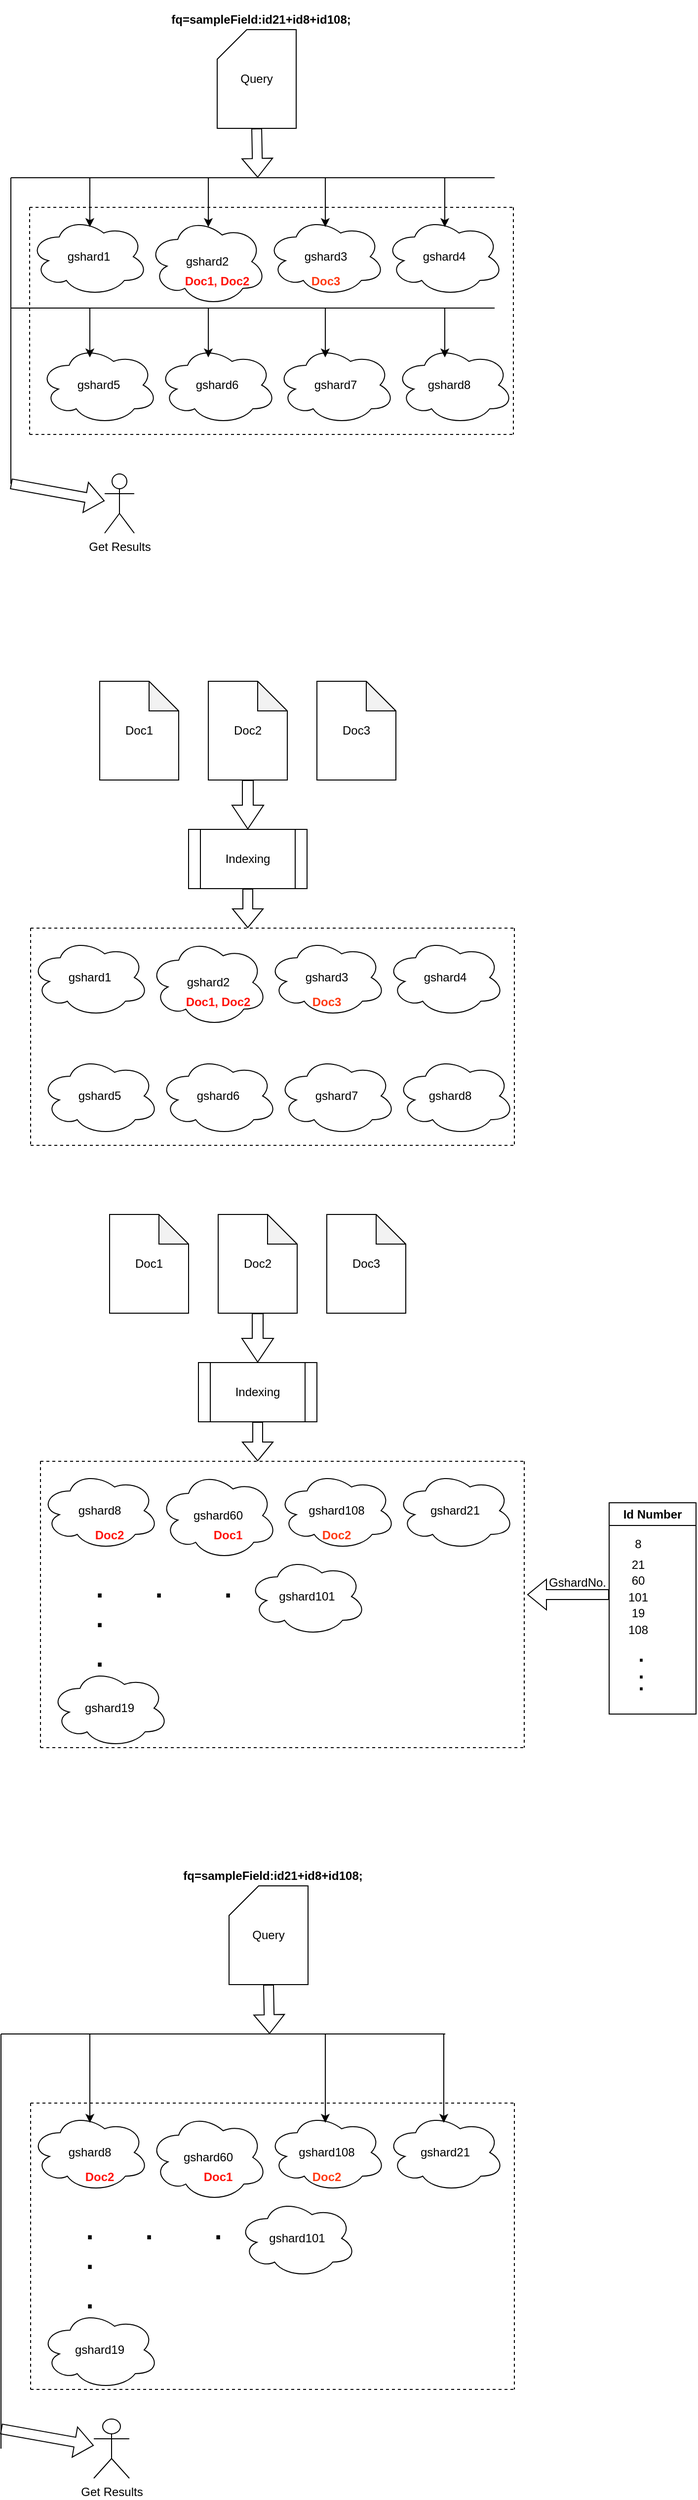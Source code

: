 <mxfile version="22.1.4" type="github">
  <diagram name="Page-1" id="JAZEwTTPHWBEdXGYPn7u">
    <mxGraphModel dx="794" dy="1330" grid="0" gridSize="10" guides="1" tooltips="1" connect="1" arrows="1" fold="1" page="1" pageScale="1" pageWidth="1169" pageHeight="827" math="0" shadow="0">
      <root>
        <mxCell id="0" />
        <mxCell id="1" parent="0" />
        <mxCell id="rSm9kVEbdHUkBL9kP83v-1" value="gshard1" style="ellipse;shape=cloud;whiteSpace=wrap;html=1;" vertex="1" parent="1">
          <mxGeometry x="140" y="200" width="120" height="80" as="geometry" />
        </mxCell>
        <mxCell id="rSm9kVEbdHUkBL9kP83v-2" value="gshard2" style="ellipse;shape=cloud;whiteSpace=wrap;html=1;" vertex="1" parent="1">
          <mxGeometry x="260" y="200" width="120" height="90" as="geometry" />
        </mxCell>
        <mxCell id="rSm9kVEbdHUkBL9kP83v-3" value="gshard3" style="ellipse;shape=cloud;whiteSpace=wrap;html=1;" vertex="1" parent="1">
          <mxGeometry x="380" y="200" width="120" height="80" as="geometry" />
        </mxCell>
        <mxCell id="rSm9kVEbdHUkBL9kP83v-4" value="gshard7" style="ellipse;shape=cloud;whiteSpace=wrap;html=1;" vertex="1" parent="1">
          <mxGeometry x="390" y="320" width="120" height="80" as="geometry" />
        </mxCell>
        <mxCell id="rSm9kVEbdHUkBL9kP83v-5" value="gshard6" style="ellipse;shape=cloud;whiteSpace=wrap;html=1;" vertex="1" parent="1">
          <mxGeometry x="270" y="320" width="120" height="80" as="geometry" />
        </mxCell>
        <mxCell id="rSm9kVEbdHUkBL9kP83v-6" value="gshard5" style="ellipse;shape=cloud;whiteSpace=wrap;html=1;" vertex="1" parent="1">
          <mxGeometry x="150" y="320" width="120" height="80" as="geometry" />
        </mxCell>
        <mxCell id="rSm9kVEbdHUkBL9kP83v-7" value="gshard4" style="ellipse;shape=cloud;whiteSpace=wrap;html=1;" vertex="1" parent="1">
          <mxGeometry x="500" y="200" width="120" height="80" as="geometry" />
        </mxCell>
        <mxCell id="rSm9kVEbdHUkBL9kP83v-8" value="gshard8&lt;span style=&quot;white-space: pre;&quot;&gt;&#x9;&lt;/span&gt;" style="ellipse;shape=cloud;whiteSpace=wrap;html=1;" vertex="1" parent="1">
          <mxGeometry x="510" y="320" width="120" height="80" as="geometry" />
        </mxCell>
        <mxCell id="rSm9kVEbdHUkBL9kP83v-9" value="" style="endArrow=none;dashed=1;html=1;rounded=0;" edge="1" parent="1">
          <mxGeometry width="50" height="50" relative="1" as="geometry">
            <mxPoint x="140" y="190" as="sourcePoint" />
            <mxPoint x="630" y="190" as="targetPoint" />
          </mxGeometry>
        </mxCell>
        <mxCell id="rSm9kVEbdHUkBL9kP83v-10" value="" style="endArrow=none;dashed=1;html=1;rounded=0;" edge="1" parent="1">
          <mxGeometry width="50" height="50" relative="1" as="geometry">
            <mxPoint x="630" y="190" as="sourcePoint" />
            <mxPoint x="630" y="410" as="targetPoint" />
          </mxGeometry>
        </mxCell>
        <mxCell id="rSm9kVEbdHUkBL9kP83v-11" value="" style="endArrow=none;dashed=1;html=1;rounded=0;" edge="1" parent="1">
          <mxGeometry width="50" height="50" relative="1" as="geometry">
            <mxPoint x="140" y="410" as="sourcePoint" />
            <mxPoint x="630" y="410" as="targetPoint" />
          </mxGeometry>
        </mxCell>
        <mxCell id="rSm9kVEbdHUkBL9kP83v-12" value="" style="endArrow=none;dashed=1;html=1;rounded=0;" edge="1" parent="1">
          <mxGeometry width="50" height="50" relative="1" as="geometry">
            <mxPoint x="140" y="190" as="sourcePoint" />
            <mxPoint x="140" y="410" as="targetPoint" />
          </mxGeometry>
        </mxCell>
        <mxCell id="rSm9kVEbdHUkBL9kP83v-13" value="Doc1" style="shape=note;whiteSpace=wrap;html=1;backgroundOutline=1;darkOpacity=0.05;" vertex="1" parent="1">
          <mxGeometry x="210" y="-60" width="80" height="100" as="geometry" />
        </mxCell>
        <mxCell id="rSm9kVEbdHUkBL9kP83v-14" value="Doc2" style="shape=note;whiteSpace=wrap;html=1;backgroundOutline=1;darkOpacity=0.05;" vertex="1" parent="1">
          <mxGeometry x="320" y="-60" width="80" height="100" as="geometry" />
        </mxCell>
        <mxCell id="rSm9kVEbdHUkBL9kP83v-15" value="Doc3" style="shape=note;whiteSpace=wrap;html=1;backgroundOutline=1;darkOpacity=0.05;" vertex="1" parent="1">
          <mxGeometry x="430" y="-60" width="80" height="100" as="geometry" />
        </mxCell>
        <mxCell id="rSm9kVEbdHUkBL9kP83v-16" value="" style="shape=flexArrow;endArrow=classic;html=1;rounded=0;width=11;endSize=7.67;" edge="1" parent="1">
          <mxGeometry width="50" height="50" relative="1" as="geometry">
            <mxPoint x="360" y="40" as="sourcePoint" />
            <mxPoint x="360" y="90" as="targetPoint" />
          </mxGeometry>
        </mxCell>
        <mxCell id="rSm9kVEbdHUkBL9kP83v-17" value="Indexing" style="shape=process;whiteSpace=wrap;html=1;backgroundOutline=1;" vertex="1" parent="1">
          <mxGeometry x="300" y="90" width="120" height="60" as="geometry" />
        </mxCell>
        <mxCell id="rSm9kVEbdHUkBL9kP83v-19" value="" style="shape=flexArrow;endArrow=classic;html=1;rounded=0;exitX=0.5;exitY=1;exitDx=0;exitDy=0;" edge="1" parent="1" source="rSm9kVEbdHUkBL9kP83v-17">
          <mxGeometry width="50" height="50" relative="1" as="geometry">
            <mxPoint x="300" y="190" as="sourcePoint" />
            <mxPoint x="360" y="190" as="targetPoint" />
          </mxGeometry>
        </mxCell>
        <mxCell id="rSm9kVEbdHUkBL9kP83v-20" value="&lt;b&gt;&lt;font color=&quot;#ff120a&quot;&gt;Doc1, Doc2&lt;/font&gt;&lt;/b&gt;" style="text;html=1;strokeColor=none;fillColor=none;align=center;verticalAlign=middle;whiteSpace=wrap;rounded=0;" vertex="1" parent="1">
          <mxGeometry x="290" y="250" width="80" height="30" as="geometry" />
        </mxCell>
        <mxCell id="rSm9kVEbdHUkBL9kP83v-21" value="&lt;b&gt;&lt;font color=&quot;#ff3912&quot;&gt;Doc3&lt;/font&gt;&lt;/b&gt;" style="text;html=1;strokeColor=none;fillColor=none;align=center;verticalAlign=middle;whiteSpace=wrap;rounded=0;" vertex="1" parent="1">
          <mxGeometry x="410" y="250" width="60" height="30" as="geometry" />
        </mxCell>
        <mxCell id="rSm9kVEbdHUkBL9kP83v-22" value="gshard8" style="ellipse;shape=cloud;whiteSpace=wrap;html=1;" vertex="1" parent="1">
          <mxGeometry x="150" y="740" width="120" height="80" as="geometry" />
        </mxCell>
        <mxCell id="rSm9kVEbdHUkBL9kP83v-23" value="gshard60" style="ellipse;shape=cloud;whiteSpace=wrap;html=1;" vertex="1" parent="1">
          <mxGeometry x="270" y="740" width="120" height="90" as="geometry" />
        </mxCell>
        <mxCell id="rSm9kVEbdHUkBL9kP83v-24" value="gshard108" style="ellipse;shape=cloud;whiteSpace=wrap;html=1;" vertex="1" parent="1">
          <mxGeometry x="390" y="740" width="120" height="80" as="geometry" />
        </mxCell>
        <mxCell id="rSm9kVEbdHUkBL9kP83v-28" value="gshard21" style="ellipse;shape=cloud;whiteSpace=wrap;html=1;" vertex="1" parent="1">
          <mxGeometry x="510" y="740" width="120" height="80" as="geometry" />
        </mxCell>
        <mxCell id="rSm9kVEbdHUkBL9kP83v-30" value="" style="endArrow=none;dashed=1;html=1;rounded=0;" edge="1" parent="1">
          <mxGeometry width="50" height="50" relative="1" as="geometry">
            <mxPoint x="150" y="730" as="sourcePoint" />
            <mxPoint x="640" y="730" as="targetPoint" />
          </mxGeometry>
        </mxCell>
        <mxCell id="rSm9kVEbdHUkBL9kP83v-31" value="" style="endArrow=none;dashed=1;html=1;rounded=0;" edge="1" parent="1">
          <mxGeometry width="50" height="50" relative="1" as="geometry">
            <mxPoint x="640" y="730" as="sourcePoint" />
            <mxPoint x="640" y="1020" as="targetPoint" />
          </mxGeometry>
        </mxCell>
        <mxCell id="rSm9kVEbdHUkBL9kP83v-32" value="" style="endArrow=none;dashed=1;html=1;rounded=0;" edge="1" parent="1">
          <mxGeometry width="50" height="50" relative="1" as="geometry">
            <mxPoint x="150" y="1020" as="sourcePoint" />
            <mxPoint x="640" y="1020" as="targetPoint" />
            <Array as="points">
              <mxPoint x="390" y="1020" />
            </Array>
          </mxGeometry>
        </mxCell>
        <mxCell id="rSm9kVEbdHUkBL9kP83v-33" value="" style="endArrow=none;dashed=1;html=1;rounded=0;" edge="1" parent="1">
          <mxGeometry width="50" height="50" relative="1" as="geometry">
            <mxPoint x="150" y="730" as="sourcePoint" />
            <mxPoint x="150" y="1020" as="targetPoint" />
          </mxGeometry>
        </mxCell>
        <mxCell id="rSm9kVEbdHUkBL9kP83v-34" value="Doc1" style="shape=note;whiteSpace=wrap;html=1;backgroundOutline=1;darkOpacity=0.05;" vertex="1" parent="1">
          <mxGeometry x="220" y="480" width="80" height="100" as="geometry" />
        </mxCell>
        <mxCell id="rSm9kVEbdHUkBL9kP83v-35" value="Doc2" style="shape=note;whiteSpace=wrap;html=1;backgroundOutline=1;darkOpacity=0.05;" vertex="1" parent="1">
          <mxGeometry x="330" y="480" width="80" height="100" as="geometry" />
        </mxCell>
        <mxCell id="rSm9kVEbdHUkBL9kP83v-36" value="Doc3" style="shape=note;whiteSpace=wrap;html=1;backgroundOutline=1;darkOpacity=0.05;" vertex="1" parent="1">
          <mxGeometry x="440" y="480" width="80" height="100" as="geometry" />
        </mxCell>
        <mxCell id="rSm9kVEbdHUkBL9kP83v-37" value="" style="shape=flexArrow;endArrow=classic;html=1;rounded=0;width=11;endSize=7.67;" edge="1" parent="1">
          <mxGeometry width="50" height="50" relative="1" as="geometry">
            <mxPoint x="370" y="580" as="sourcePoint" />
            <mxPoint x="370" y="630" as="targetPoint" />
          </mxGeometry>
        </mxCell>
        <mxCell id="rSm9kVEbdHUkBL9kP83v-38" value="Indexing" style="shape=process;whiteSpace=wrap;html=1;backgroundOutline=1;" vertex="1" parent="1">
          <mxGeometry x="310" y="630" width="120" height="60" as="geometry" />
        </mxCell>
        <mxCell id="rSm9kVEbdHUkBL9kP83v-39" value="" style="shape=flexArrow;endArrow=classic;html=1;rounded=0;exitX=0.5;exitY=1;exitDx=0;exitDy=0;" edge="1" parent="1" source="rSm9kVEbdHUkBL9kP83v-38">
          <mxGeometry width="50" height="50" relative="1" as="geometry">
            <mxPoint x="310" y="730" as="sourcePoint" />
            <mxPoint x="370" y="730" as="targetPoint" />
          </mxGeometry>
        </mxCell>
        <mxCell id="rSm9kVEbdHUkBL9kP83v-40" value="&lt;b&gt;&lt;font color=&quot;#ff120a&quot;&gt;Doc1&lt;/font&gt;&lt;/b&gt;" style="text;html=1;strokeColor=none;fillColor=none;align=center;verticalAlign=middle;whiteSpace=wrap;rounded=0;" vertex="1" parent="1">
          <mxGeometry x="300" y="790" width="80" height="30" as="geometry" />
        </mxCell>
        <mxCell id="rSm9kVEbdHUkBL9kP83v-41" value="&lt;b&gt;&lt;font color=&quot;#ff3912&quot;&gt;Doc2&lt;/font&gt;&lt;/b&gt;" style="text;html=1;strokeColor=none;fillColor=none;align=center;verticalAlign=middle;whiteSpace=wrap;rounded=0;" vertex="1" parent="1">
          <mxGeometry x="420" y="790" width="60" height="30" as="geometry" />
        </mxCell>
        <mxCell id="rSm9kVEbdHUkBL9kP83v-42" value="." style="text;html=1;strokeColor=none;fillColor=none;align=center;verticalAlign=middle;whiteSpace=wrap;rounded=0;strokeWidth=15;fontSize=39;" vertex="1" parent="1">
          <mxGeometry x="180" y="840" width="60" height="30" as="geometry" />
        </mxCell>
        <mxCell id="rSm9kVEbdHUkBL9kP83v-43" value="." style="text;html=1;strokeColor=none;fillColor=none;align=center;verticalAlign=middle;whiteSpace=wrap;rounded=0;strokeWidth=15;fontSize=39;" vertex="1" parent="1">
          <mxGeometry x="310" y="840" width="60" height="30" as="geometry" />
        </mxCell>
        <mxCell id="rSm9kVEbdHUkBL9kP83v-44" value="." style="text;html=1;strokeColor=none;fillColor=none;align=center;verticalAlign=middle;whiteSpace=wrap;rounded=0;strokeWidth=15;fontSize=39;" vertex="1" parent="1">
          <mxGeometry x="240" y="840" width="60" height="30" as="geometry" />
        </mxCell>
        <mxCell id="rSm9kVEbdHUkBL9kP83v-45" value="." style="text;html=1;strokeColor=none;fillColor=none;align=center;verticalAlign=middle;whiteSpace=wrap;rounded=0;strokeWidth=15;fontSize=39;" vertex="1" parent="1">
          <mxGeometry x="180" y="870" width="60" height="30" as="geometry" />
        </mxCell>
        <mxCell id="rSm9kVEbdHUkBL9kP83v-46" value="." style="text;html=1;strokeColor=none;fillColor=none;align=center;verticalAlign=middle;whiteSpace=wrap;rounded=0;strokeWidth=15;fontSize=39;" vertex="1" parent="1">
          <mxGeometry x="180" y="910" width="60" height="30" as="geometry" />
        </mxCell>
        <mxCell id="rSm9kVEbdHUkBL9kP83v-47" value="gshard101" style="ellipse;shape=cloud;whiteSpace=wrap;html=1;" vertex="1" parent="1">
          <mxGeometry x="360" y="827" width="120" height="80" as="geometry" />
        </mxCell>
        <mxCell id="rSm9kVEbdHUkBL9kP83v-48" value="gshard19" style="ellipse;shape=cloud;whiteSpace=wrap;html=1;" vertex="1" parent="1">
          <mxGeometry x="160" y="940" width="120" height="80" as="geometry" />
        </mxCell>
        <mxCell id="rSm9kVEbdHUkBL9kP83v-49" value="&lt;b&gt;&lt;font color=&quot;#ff120a&quot;&gt;Doc2&lt;/font&gt;&lt;/b&gt;" style="text;html=1;strokeColor=none;fillColor=none;align=center;verticalAlign=middle;whiteSpace=wrap;rounded=0;" vertex="1" parent="1">
          <mxGeometry x="180" y="790" width="80" height="30" as="geometry" />
        </mxCell>
        <mxCell id="rSm9kVEbdHUkBL9kP83v-50" value="gshard1" style="ellipse;shape=cloud;whiteSpace=wrap;html=1;" vertex="1" parent="1">
          <mxGeometry x="139" y="-530" width="120" height="80" as="geometry" />
        </mxCell>
        <mxCell id="rSm9kVEbdHUkBL9kP83v-51" value="gshard2" style="ellipse;shape=cloud;whiteSpace=wrap;html=1;" vertex="1" parent="1">
          <mxGeometry x="259" y="-530" width="120" height="90" as="geometry" />
        </mxCell>
        <mxCell id="rSm9kVEbdHUkBL9kP83v-52" value="gshard3" style="ellipse;shape=cloud;whiteSpace=wrap;html=1;" vertex="1" parent="1">
          <mxGeometry x="379" y="-530" width="120" height="80" as="geometry" />
        </mxCell>
        <mxCell id="rSm9kVEbdHUkBL9kP83v-53" value="gshard7" style="ellipse;shape=cloud;whiteSpace=wrap;html=1;" vertex="1" parent="1">
          <mxGeometry x="389" y="-400" width="120" height="80" as="geometry" />
        </mxCell>
        <mxCell id="rSm9kVEbdHUkBL9kP83v-54" value="gshard6" style="ellipse;shape=cloud;whiteSpace=wrap;html=1;" vertex="1" parent="1">
          <mxGeometry x="269" y="-400" width="120" height="80" as="geometry" />
        </mxCell>
        <mxCell id="rSm9kVEbdHUkBL9kP83v-55" value="gshard5" style="ellipse;shape=cloud;whiteSpace=wrap;html=1;" vertex="1" parent="1">
          <mxGeometry x="149" y="-400" width="120" height="80" as="geometry" />
        </mxCell>
        <mxCell id="rSm9kVEbdHUkBL9kP83v-56" value="gshard4" style="ellipse;shape=cloud;whiteSpace=wrap;html=1;" vertex="1" parent="1">
          <mxGeometry x="499" y="-530" width="120" height="80" as="geometry" />
        </mxCell>
        <mxCell id="rSm9kVEbdHUkBL9kP83v-57" value="gshard8&lt;span style=&quot;white-space: pre;&quot;&gt;&#x9;&lt;/span&gt;" style="ellipse;shape=cloud;whiteSpace=wrap;html=1;" vertex="1" parent="1">
          <mxGeometry x="509" y="-400" width="120" height="80" as="geometry" />
        </mxCell>
        <mxCell id="rSm9kVEbdHUkBL9kP83v-58" value="" style="endArrow=none;dashed=1;html=1;rounded=0;" edge="1" parent="1">
          <mxGeometry width="50" height="50" relative="1" as="geometry">
            <mxPoint x="139" y="-540" as="sourcePoint" />
            <mxPoint x="629" y="-540" as="targetPoint" />
          </mxGeometry>
        </mxCell>
        <mxCell id="rSm9kVEbdHUkBL9kP83v-59" value="" style="endArrow=none;dashed=1;html=1;rounded=0;" edge="1" parent="1">
          <mxGeometry width="50" height="50" relative="1" as="geometry">
            <mxPoint x="629" y="-540" as="sourcePoint" />
            <mxPoint x="629" y="-310" as="targetPoint" />
          </mxGeometry>
        </mxCell>
        <mxCell id="rSm9kVEbdHUkBL9kP83v-60" value="" style="endArrow=none;dashed=1;html=1;rounded=0;" edge="1" parent="1">
          <mxGeometry width="50" height="50" relative="1" as="geometry">
            <mxPoint x="139" y="-310" as="sourcePoint" />
            <mxPoint x="629" y="-310" as="targetPoint" />
          </mxGeometry>
        </mxCell>
        <mxCell id="rSm9kVEbdHUkBL9kP83v-61" value="" style="endArrow=none;dashed=1;html=1;rounded=0;" edge="1" parent="1">
          <mxGeometry width="50" height="50" relative="1" as="geometry">
            <mxPoint x="139" y="-540" as="sourcePoint" />
            <mxPoint x="139" y="-310" as="targetPoint" />
          </mxGeometry>
        </mxCell>
        <mxCell id="rSm9kVEbdHUkBL9kP83v-62" value="&lt;b&gt;&lt;font color=&quot;#ff120a&quot;&gt;Doc1, Doc2&lt;/font&gt;&lt;/b&gt;" style="text;html=1;strokeColor=none;fillColor=none;align=center;verticalAlign=middle;whiteSpace=wrap;rounded=0;" vertex="1" parent="1">
          <mxGeometry x="289" y="-480" width="80" height="30" as="geometry" />
        </mxCell>
        <mxCell id="rSm9kVEbdHUkBL9kP83v-63" value="&lt;b&gt;&lt;font color=&quot;#ff3912&quot;&gt;Doc3&lt;/font&gt;&lt;/b&gt;" style="text;html=1;strokeColor=none;fillColor=none;align=center;verticalAlign=middle;whiteSpace=wrap;rounded=0;" vertex="1" parent="1">
          <mxGeometry x="409" y="-480" width="60" height="30" as="geometry" />
        </mxCell>
        <mxCell id="rSm9kVEbdHUkBL9kP83v-64" value="Query&lt;br&gt;" style="shape=card;whiteSpace=wrap;html=1;" vertex="1" parent="1">
          <mxGeometry x="329" y="-720" width="80" height="100" as="geometry" />
        </mxCell>
        <mxCell id="rSm9kVEbdHUkBL9kP83v-66" value="" style="shape=flexArrow;endArrow=classic;html=1;rounded=0;exitX=0.5;exitY=1;exitDx=0;exitDy=0;exitPerimeter=0;" edge="1" parent="1" source="rSm9kVEbdHUkBL9kP83v-64">
          <mxGeometry width="50" height="50" relative="1" as="geometry">
            <mxPoint x="300" y="-550" as="sourcePoint" />
            <mxPoint x="370" y="-570" as="targetPoint" />
          </mxGeometry>
        </mxCell>
        <mxCell id="rSm9kVEbdHUkBL9kP83v-76" value="" style="endArrow=none;html=1;rounded=0;" edge="1" parent="1">
          <mxGeometry width="50" height="50" relative="1" as="geometry">
            <mxPoint x="120" y="-570" as="sourcePoint" />
            <mxPoint x="610" y="-570" as="targetPoint" />
          </mxGeometry>
        </mxCell>
        <mxCell id="rSm9kVEbdHUkBL9kP83v-78" value="" style="endArrow=classic;html=1;rounded=0;entryX=0.508;entryY=0.125;entryDx=0;entryDy=0;entryPerimeter=0;" edge="1" parent="1" target="rSm9kVEbdHUkBL9kP83v-50">
          <mxGeometry width="50" height="50" relative="1" as="geometry">
            <mxPoint x="200" y="-570" as="sourcePoint" />
            <mxPoint x="350" y="-600" as="targetPoint" />
          </mxGeometry>
        </mxCell>
        <mxCell id="rSm9kVEbdHUkBL9kP83v-79" value="" style="endArrow=classic;html=1;rounded=0;entryX=0.508;entryY=0.125;entryDx=0;entryDy=0;entryPerimeter=0;" edge="1" parent="1">
          <mxGeometry width="50" height="50" relative="1" as="geometry">
            <mxPoint x="320" y="-570" as="sourcePoint" />
            <mxPoint x="320" y="-520" as="targetPoint" />
            <Array as="points">
              <mxPoint x="320" y="-540" />
            </Array>
          </mxGeometry>
        </mxCell>
        <mxCell id="rSm9kVEbdHUkBL9kP83v-80" value="" style="endArrow=classic;html=1;rounded=0;entryX=0.508;entryY=0.125;entryDx=0;entryDy=0;entryPerimeter=0;" edge="1" parent="1">
          <mxGeometry width="50" height="50" relative="1" as="geometry">
            <mxPoint x="438.5" y="-570" as="sourcePoint" />
            <mxPoint x="438.5" y="-520" as="targetPoint" />
          </mxGeometry>
        </mxCell>
        <mxCell id="rSm9kVEbdHUkBL9kP83v-81" value="" style="endArrow=classic;html=1;rounded=0;entryX=0.508;entryY=0.125;entryDx=0;entryDy=0;entryPerimeter=0;" edge="1" parent="1">
          <mxGeometry width="50" height="50" relative="1" as="geometry">
            <mxPoint x="559.5" y="-570" as="sourcePoint" />
            <mxPoint x="559.5" y="-520" as="targetPoint" />
          </mxGeometry>
        </mxCell>
        <mxCell id="rSm9kVEbdHUkBL9kP83v-83" value="" style="endArrow=none;html=1;rounded=0;" edge="1" parent="1">
          <mxGeometry width="50" height="50" relative="1" as="geometry">
            <mxPoint x="120" y="-438" as="sourcePoint" />
            <mxPoint x="610" y="-438" as="targetPoint" />
          </mxGeometry>
        </mxCell>
        <mxCell id="rSm9kVEbdHUkBL9kP83v-84" value="" style="endArrow=classic;html=1;rounded=0;entryX=0.508;entryY=0.125;entryDx=0;entryDy=0;entryPerimeter=0;" edge="1" parent="1">
          <mxGeometry width="50" height="50" relative="1" as="geometry">
            <mxPoint x="200" y="-438" as="sourcePoint" />
            <mxPoint x="200" y="-388" as="targetPoint" />
          </mxGeometry>
        </mxCell>
        <mxCell id="rSm9kVEbdHUkBL9kP83v-85" value="" style="endArrow=classic;html=1;rounded=0;entryX=0.508;entryY=0.125;entryDx=0;entryDy=0;entryPerimeter=0;" edge="1" parent="1">
          <mxGeometry width="50" height="50" relative="1" as="geometry">
            <mxPoint x="320" y="-438" as="sourcePoint" />
            <mxPoint x="320" y="-388" as="targetPoint" />
            <Array as="points">
              <mxPoint x="320" y="-408" />
            </Array>
          </mxGeometry>
        </mxCell>
        <mxCell id="rSm9kVEbdHUkBL9kP83v-86" value="" style="endArrow=classic;html=1;rounded=0;entryX=0.508;entryY=0.125;entryDx=0;entryDy=0;entryPerimeter=0;" edge="1" parent="1">
          <mxGeometry width="50" height="50" relative="1" as="geometry">
            <mxPoint x="438.5" y="-438" as="sourcePoint" />
            <mxPoint x="438.5" y="-388" as="targetPoint" />
          </mxGeometry>
        </mxCell>
        <mxCell id="rSm9kVEbdHUkBL9kP83v-87" value="" style="endArrow=classic;html=1;rounded=0;entryX=0.508;entryY=0.125;entryDx=0;entryDy=0;entryPerimeter=0;" edge="1" parent="1">
          <mxGeometry width="50" height="50" relative="1" as="geometry">
            <mxPoint x="559.5" y="-438" as="sourcePoint" />
            <mxPoint x="559.5" y="-388" as="targetPoint" />
          </mxGeometry>
        </mxCell>
        <mxCell id="rSm9kVEbdHUkBL9kP83v-88" value="" style="endArrow=none;html=1;rounded=0;" edge="1" parent="1">
          <mxGeometry width="50" height="50" relative="1" as="geometry">
            <mxPoint x="120" y="-260" as="sourcePoint" />
            <mxPoint x="120" y="-570" as="targetPoint" />
          </mxGeometry>
        </mxCell>
        <mxCell id="rSm9kVEbdHUkBL9kP83v-89" value="" style="shape=flexArrow;endArrow=classic;html=1;rounded=0;" edge="1" parent="1" target="rSm9kVEbdHUkBL9kP83v-90">
          <mxGeometry width="50" height="50" relative="1" as="geometry">
            <mxPoint x="120" y="-260" as="sourcePoint" />
            <mxPoint x="230" y="-240" as="targetPoint" />
          </mxGeometry>
        </mxCell>
        <mxCell id="rSm9kVEbdHUkBL9kP83v-90" value="Get Results&lt;br&gt;" style="shape=umlActor;verticalLabelPosition=bottom;verticalAlign=top;html=1;outlineConnect=0;" vertex="1" parent="1">
          <mxGeometry x="215" y="-270" width="30" height="60" as="geometry" />
        </mxCell>
        <mxCell id="rSm9kVEbdHUkBL9kP83v-93" value="&lt;b&gt;fq=sampleField:id21+id8+id108;&lt;/b&gt;&lt;span id=&quot;docs-internal-guid-dcecea5d-7fff-598f-fc75-4defb1aa7e84&quot;&gt;&lt;/span&gt;&lt;span id=&quot;docs-internal-guid-dcecea5d-7fff-598f-fc75-4defb1aa7e84&quot;&gt;&lt;/span&gt;" style="text;html=1;strokeColor=none;fillColor=none;align=center;verticalAlign=middle;whiteSpace=wrap;rounded=0;" vertex="1" parent="1">
          <mxGeometry x="278" y="-750" width="191" height="40" as="geometry" />
        </mxCell>
        <mxCell id="rSm9kVEbdHUkBL9kP83v-113" value="gshard8" style="ellipse;shape=cloud;whiteSpace=wrap;html=1;" vertex="1" parent="1">
          <mxGeometry x="140" y="1390" width="120" height="80" as="geometry" />
        </mxCell>
        <mxCell id="rSm9kVEbdHUkBL9kP83v-114" value="gshard60" style="ellipse;shape=cloud;whiteSpace=wrap;html=1;" vertex="1" parent="1">
          <mxGeometry x="260" y="1390" width="120" height="90" as="geometry" />
        </mxCell>
        <mxCell id="rSm9kVEbdHUkBL9kP83v-115" value="gshard108" style="ellipse;shape=cloud;whiteSpace=wrap;html=1;" vertex="1" parent="1">
          <mxGeometry x="380" y="1390" width="120" height="80" as="geometry" />
        </mxCell>
        <mxCell id="rSm9kVEbdHUkBL9kP83v-116" value="gshard21" style="ellipse;shape=cloud;whiteSpace=wrap;html=1;" vertex="1" parent="1">
          <mxGeometry x="500" y="1390" width="120" height="80" as="geometry" />
        </mxCell>
        <mxCell id="rSm9kVEbdHUkBL9kP83v-117" value="" style="endArrow=none;dashed=1;html=1;rounded=0;" edge="1" parent="1">
          <mxGeometry width="50" height="50" relative="1" as="geometry">
            <mxPoint x="140" y="1380" as="sourcePoint" />
            <mxPoint x="630" y="1380" as="targetPoint" />
          </mxGeometry>
        </mxCell>
        <mxCell id="rSm9kVEbdHUkBL9kP83v-118" value="" style="endArrow=none;dashed=1;html=1;rounded=0;" edge="1" parent="1">
          <mxGeometry width="50" height="50" relative="1" as="geometry">
            <mxPoint x="630" y="1380" as="sourcePoint" />
            <mxPoint x="630" y="1670" as="targetPoint" />
          </mxGeometry>
        </mxCell>
        <mxCell id="rSm9kVEbdHUkBL9kP83v-119" value="" style="endArrow=none;dashed=1;html=1;rounded=0;" edge="1" parent="1">
          <mxGeometry width="50" height="50" relative="1" as="geometry">
            <mxPoint x="140" y="1670" as="sourcePoint" />
            <mxPoint x="630" y="1670" as="targetPoint" />
            <Array as="points">
              <mxPoint x="380" y="1670" />
            </Array>
          </mxGeometry>
        </mxCell>
        <mxCell id="rSm9kVEbdHUkBL9kP83v-120" value="" style="endArrow=none;dashed=1;html=1;rounded=0;" edge="1" parent="1">
          <mxGeometry width="50" height="50" relative="1" as="geometry">
            <mxPoint x="140" y="1380" as="sourcePoint" />
            <mxPoint x="140" y="1670" as="targetPoint" />
          </mxGeometry>
        </mxCell>
        <mxCell id="rSm9kVEbdHUkBL9kP83v-121" value="&lt;b&gt;&lt;font color=&quot;#ff120a&quot;&gt;Doc1&lt;/font&gt;&lt;/b&gt;" style="text;html=1;strokeColor=none;fillColor=none;align=center;verticalAlign=middle;whiteSpace=wrap;rounded=0;" vertex="1" parent="1">
          <mxGeometry x="290" y="1440" width="80" height="30" as="geometry" />
        </mxCell>
        <mxCell id="rSm9kVEbdHUkBL9kP83v-122" value="&lt;b&gt;&lt;font color=&quot;#ff3912&quot;&gt;Doc2&lt;/font&gt;&lt;/b&gt;" style="text;html=1;strokeColor=none;fillColor=none;align=center;verticalAlign=middle;whiteSpace=wrap;rounded=0;" vertex="1" parent="1">
          <mxGeometry x="410" y="1440" width="60" height="30" as="geometry" />
        </mxCell>
        <mxCell id="rSm9kVEbdHUkBL9kP83v-123" value="." style="text;html=1;strokeColor=none;fillColor=none;align=center;verticalAlign=middle;whiteSpace=wrap;rounded=0;strokeWidth=15;fontSize=39;" vertex="1" parent="1">
          <mxGeometry x="170" y="1490" width="60" height="30" as="geometry" />
        </mxCell>
        <mxCell id="rSm9kVEbdHUkBL9kP83v-124" value="." style="text;html=1;strokeColor=none;fillColor=none;align=center;verticalAlign=middle;whiteSpace=wrap;rounded=0;strokeWidth=15;fontSize=39;" vertex="1" parent="1">
          <mxGeometry x="300" y="1490" width="60" height="30" as="geometry" />
        </mxCell>
        <mxCell id="rSm9kVEbdHUkBL9kP83v-125" value="." style="text;html=1;strokeColor=none;fillColor=none;align=center;verticalAlign=middle;whiteSpace=wrap;rounded=0;strokeWidth=15;fontSize=39;" vertex="1" parent="1">
          <mxGeometry x="230" y="1490" width="60" height="30" as="geometry" />
        </mxCell>
        <mxCell id="rSm9kVEbdHUkBL9kP83v-126" value="." style="text;html=1;strokeColor=none;fillColor=none;align=center;verticalAlign=middle;whiteSpace=wrap;rounded=0;strokeWidth=15;fontSize=39;" vertex="1" parent="1">
          <mxGeometry x="170" y="1520" width="60" height="30" as="geometry" />
        </mxCell>
        <mxCell id="rSm9kVEbdHUkBL9kP83v-127" value="." style="text;html=1;strokeColor=none;fillColor=none;align=center;verticalAlign=middle;whiteSpace=wrap;rounded=0;strokeWidth=15;fontSize=39;" vertex="1" parent="1">
          <mxGeometry x="170" y="1560" width="60" height="30" as="geometry" />
        </mxCell>
        <mxCell id="rSm9kVEbdHUkBL9kP83v-128" value="gshard101" style="ellipse;shape=cloud;whiteSpace=wrap;html=1;" vertex="1" parent="1">
          <mxGeometry x="350" y="1477" width="120" height="80" as="geometry" />
        </mxCell>
        <mxCell id="rSm9kVEbdHUkBL9kP83v-129" value="gshard19" style="ellipse;shape=cloud;whiteSpace=wrap;html=1;" vertex="1" parent="1">
          <mxGeometry x="150" y="1590" width="120" height="80" as="geometry" />
        </mxCell>
        <mxCell id="rSm9kVEbdHUkBL9kP83v-130" value="&lt;b&gt;&lt;font color=&quot;#ff120a&quot;&gt;Doc2&lt;/font&gt;&lt;/b&gt;" style="text;html=1;strokeColor=none;fillColor=none;align=center;verticalAlign=middle;whiteSpace=wrap;rounded=0;" vertex="1" parent="1">
          <mxGeometry x="170" y="1440" width="80" height="30" as="geometry" />
        </mxCell>
        <mxCell id="rSm9kVEbdHUkBL9kP83v-136" value="Query&lt;br&gt;" style="shape=card;whiteSpace=wrap;html=1;" vertex="1" parent="1">
          <mxGeometry x="341" y="1160" width="80" height="100" as="geometry" />
        </mxCell>
        <mxCell id="rSm9kVEbdHUkBL9kP83v-137" value="" style="shape=flexArrow;endArrow=classic;html=1;rounded=0;exitX=0.5;exitY=1;exitDx=0;exitDy=0;exitPerimeter=0;" edge="1" parent="1" source="rSm9kVEbdHUkBL9kP83v-136">
          <mxGeometry width="50" height="50" relative="1" as="geometry">
            <mxPoint x="312" y="1330" as="sourcePoint" />
            <mxPoint x="382" y="1310" as="targetPoint" />
          </mxGeometry>
        </mxCell>
        <mxCell id="rSm9kVEbdHUkBL9kP83v-138" value="" style="shape=flexArrow;endArrow=classic;html=1;rounded=0;" edge="1" parent="1" target="rSm9kVEbdHUkBL9kP83v-139">
          <mxGeometry width="50" height="50" relative="1" as="geometry">
            <mxPoint x="110" y="1710" as="sourcePoint" />
            <mxPoint x="225" y="1730" as="targetPoint" />
          </mxGeometry>
        </mxCell>
        <mxCell id="rSm9kVEbdHUkBL9kP83v-139" value="Get Results&lt;br&gt;" style="shape=umlActor;verticalLabelPosition=bottom;verticalAlign=top;html=1;outlineConnect=0;" vertex="1" parent="1">
          <mxGeometry x="204" y="1700" width="36" height="60" as="geometry" />
        </mxCell>
        <mxCell id="rSm9kVEbdHUkBL9kP83v-140" value="&lt;b&gt;fq=sampleField:id21+id8+id108;&lt;/b&gt;&lt;span id=&quot;docs-internal-guid-dcecea5d-7fff-598f-fc75-4defb1aa7e84&quot;&gt;&lt;/span&gt;&lt;span id=&quot;docs-internal-guid-dcecea5d-7fff-598f-fc75-4defb1aa7e84&quot;&gt;&lt;/span&gt;" style="text;html=1;strokeColor=none;fillColor=none;align=center;verticalAlign=middle;whiteSpace=wrap;rounded=0;" vertex="1" parent="1">
          <mxGeometry x="290" y="1130" width="191" height="40" as="geometry" />
        </mxCell>
        <mxCell id="rSm9kVEbdHUkBL9kP83v-141" value="" style="endArrow=none;html=1;rounded=0;" edge="1" parent="1">
          <mxGeometry width="50" height="50" relative="1" as="geometry">
            <mxPoint x="110" y="1310" as="sourcePoint" />
            <mxPoint x="560" y="1310" as="targetPoint" />
          </mxGeometry>
        </mxCell>
        <mxCell id="rSm9kVEbdHUkBL9kP83v-142" value="" style="endArrow=classic;html=1;rounded=0;" edge="1" parent="1">
          <mxGeometry width="50" height="50" relative="1" as="geometry">
            <mxPoint x="200" y="1310" as="sourcePoint" />
            <mxPoint x="200" y="1400" as="targetPoint" />
          </mxGeometry>
        </mxCell>
        <mxCell id="rSm9kVEbdHUkBL9kP83v-143" value="" style="endArrow=classic;html=1;rounded=0;" edge="1" parent="1">
          <mxGeometry width="50" height="50" relative="1" as="geometry">
            <mxPoint x="438.5" y="1310" as="sourcePoint" />
            <mxPoint x="438.5" y="1400" as="targetPoint" />
          </mxGeometry>
        </mxCell>
        <mxCell id="rSm9kVEbdHUkBL9kP83v-144" value="" style="endArrow=classic;html=1;rounded=0;" edge="1" parent="1">
          <mxGeometry width="50" height="50" relative="1" as="geometry">
            <mxPoint x="558.5" y="1310" as="sourcePoint" />
            <mxPoint x="558.5" y="1400" as="targetPoint" />
          </mxGeometry>
        </mxCell>
        <mxCell id="rSm9kVEbdHUkBL9kP83v-147" value="" style="endArrow=none;html=1;rounded=0;" edge="1" parent="1">
          <mxGeometry width="50" height="50" relative="1" as="geometry">
            <mxPoint x="110" y="1310" as="sourcePoint" />
            <mxPoint x="110" y="1730" as="targetPoint" />
          </mxGeometry>
        </mxCell>
        <mxCell id="rSm9kVEbdHUkBL9kP83v-148" value="" style="shape=flexArrow;endArrow=classic;html=1;rounded=0;" edge="1" parent="1">
          <mxGeometry width="50" height="50" relative="1" as="geometry">
            <mxPoint x="726" y="865" as="sourcePoint" />
            <mxPoint x="643" y="865" as="targetPoint" />
          </mxGeometry>
        </mxCell>
        <mxCell id="rSm9kVEbdHUkBL9kP83v-154" value="Id Number" style="swimlane;whiteSpace=wrap;html=1;startSize=23;" vertex="1" parent="1">
          <mxGeometry x="726" y="772" width="88" height="214" as="geometry">
            <mxRectangle x="726" y="738" width="137" height="26" as="alternateBounds" />
          </mxGeometry>
        </mxCell>
        <mxCell id="rSm9kVEbdHUkBL9kP83v-155" value="8" style="text;html=1;align=center;verticalAlign=middle;resizable=0;points=[];autosize=1;strokeColor=none;fillColor=none;" vertex="1" parent="rSm9kVEbdHUkBL9kP83v-154">
          <mxGeometry x="16" y="29" width="25" height="26" as="geometry" />
        </mxCell>
        <mxCell id="rSm9kVEbdHUkBL9kP83v-157" value="60" style="text;html=1;align=center;verticalAlign=middle;resizable=0;points=[];autosize=1;strokeColor=none;fillColor=none;" vertex="1" parent="rSm9kVEbdHUkBL9kP83v-154">
          <mxGeometry x="13" y="66" width="31" height="26" as="geometry" />
        </mxCell>
        <mxCell id="rSm9kVEbdHUkBL9kP83v-156" value="21" style="text;html=1;align=center;verticalAlign=middle;resizable=0;points=[];autosize=1;strokeColor=none;fillColor=none;" vertex="1" parent="rSm9kVEbdHUkBL9kP83v-154">
          <mxGeometry x="13" y="50" width="31" height="26" as="geometry" />
        </mxCell>
        <mxCell id="rSm9kVEbdHUkBL9kP83v-159" value="101" style="text;html=1;align=center;verticalAlign=middle;resizable=0;points=[];autosize=1;strokeColor=none;fillColor=none;" vertex="1" parent="rSm9kVEbdHUkBL9kP83v-154">
          <mxGeometry x="10" y="83" width="38" height="26" as="geometry" />
        </mxCell>
        <mxCell id="rSm9kVEbdHUkBL9kP83v-158" value="19" style="text;html=1;align=center;verticalAlign=middle;resizable=0;points=[];autosize=1;strokeColor=none;fillColor=none;" vertex="1" parent="rSm9kVEbdHUkBL9kP83v-154">
          <mxGeometry x="13" y="99" width="31" height="26" as="geometry" />
        </mxCell>
        <mxCell id="rSm9kVEbdHUkBL9kP83v-161" value="108" style="text;html=1;align=center;verticalAlign=middle;resizable=0;points=[];autosize=1;strokeColor=none;fillColor=none;" vertex="1" parent="rSm9kVEbdHUkBL9kP83v-154">
          <mxGeometry x="10" y="116" width="38" height="26" as="geometry" />
        </mxCell>
        <mxCell id="rSm9kVEbdHUkBL9kP83v-163" value="." style="text;html=1;align=center;verticalAlign=middle;resizable=0;points=[];autosize=1;strokeColor=none;fillColor=none;fontSize=29;" vertex="1" parent="rSm9kVEbdHUkBL9kP83v-154">
          <mxGeometry x="18.5" y="127" width="26" height="47" as="geometry" />
        </mxCell>
        <mxCell id="rSm9kVEbdHUkBL9kP83v-165" value="." style="text;html=1;align=center;verticalAlign=middle;resizable=0;points=[];autosize=1;strokeColor=none;fillColor=none;fontSize=29;" vertex="1" parent="rSm9kVEbdHUkBL9kP83v-154">
          <mxGeometry x="18.5" y="156" width="26" height="47" as="geometry" />
        </mxCell>
        <mxCell id="rSm9kVEbdHUkBL9kP83v-164" value="." style="text;html=1;align=center;verticalAlign=middle;resizable=0;points=[];autosize=1;strokeColor=none;fillColor=none;fontSize=29;" vertex="1" parent="rSm9kVEbdHUkBL9kP83v-154">
          <mxGeometry x="18.5" y="144" width="26" height="47" as="geometry" />
        </mxCell>
        <mxCell id="rSm9kVEbdHUkBL9kP83v-166" value="GshardNo." style="text;html=1;strokeColor=none;fillColor=none;align=center;verticalAlign=middle;whiteSpace=wrap;rounded=0;" vertex="1" parent="1">
          <mxGeometry x="664" y="838" width="60" height="30" as="geometry" />
        </mxCell>
      </root>
    </mxGraphModel>
  </diagram>
</mxfile>
